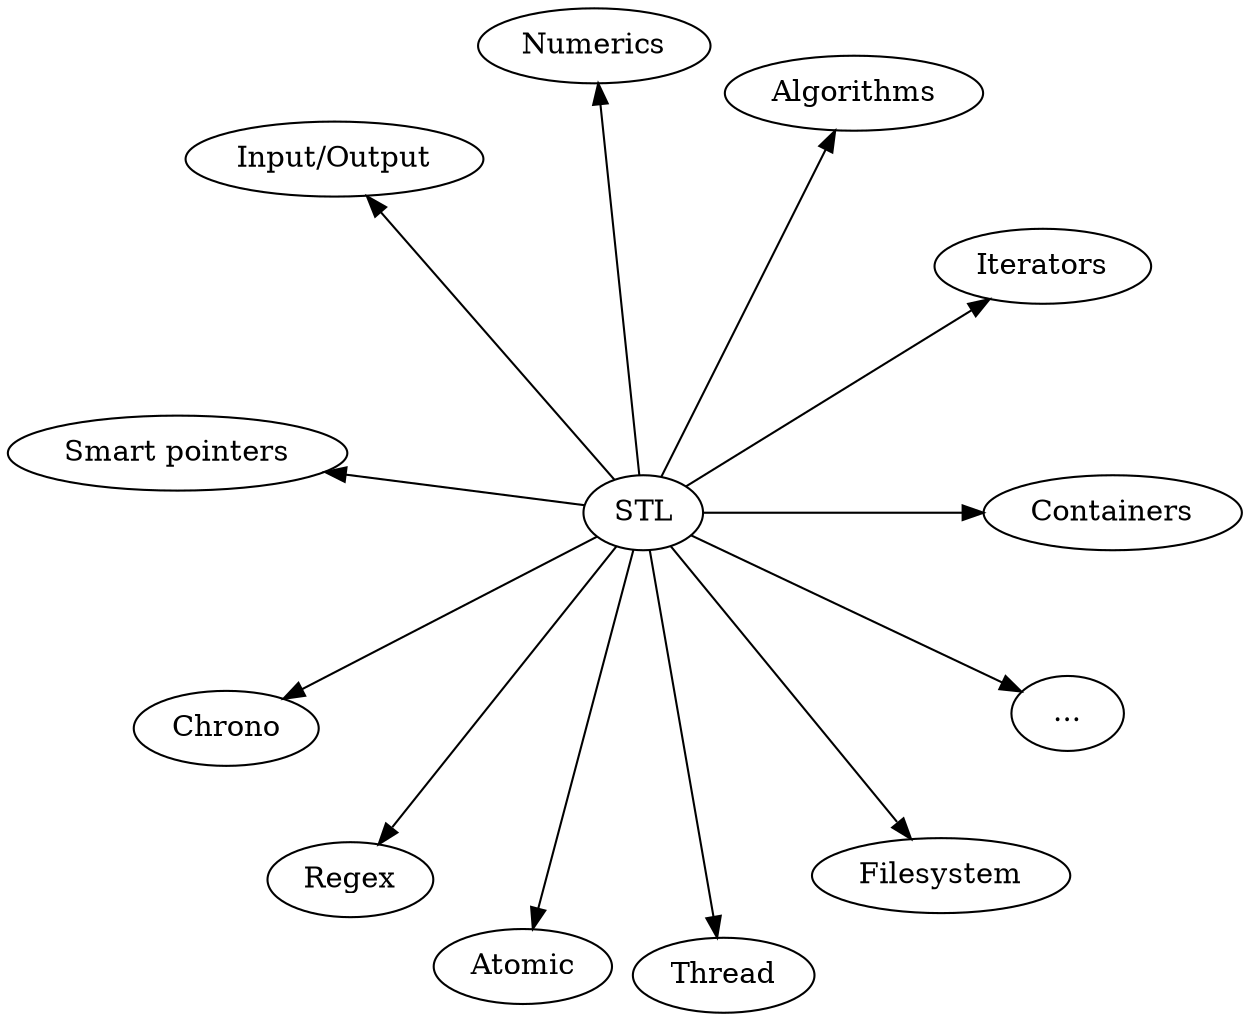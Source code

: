 digraph {
    layout=circo
    root=STL
    mindist=0.15

    STL -> Containers
    STL -> Iterators
    STL -> Algorithms
    STL -> Numerics
    STL -> "Input/Output"
    STL -> "Smart pointers"
    STL -> Chrono
    STL -> Regex
    STL -> Atomic
    STL -> Thread
    STL -> Filesystem
    STL -> "..."
}
